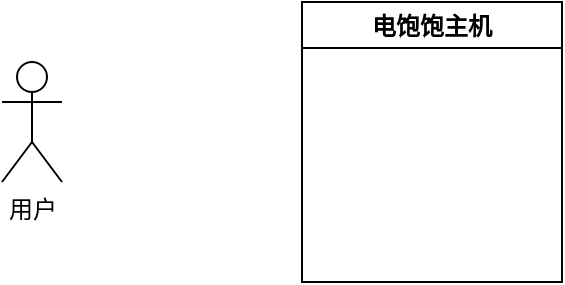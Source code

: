 <mxfile version="12.2.6" type="github" pages="1"><diagram id="E6mZis0rzN9z0cpXUbIy" name="第 1 页"><mxGraphModel dx="1666" dy="793" grid="1" gridSize="10" guides="1" tooltips="1" connect="1" arrows="1" fold="1" page="1" pageScale="1" pageWidth="3300" pageHeight="4681" math="0" shadow="0"><root><mxCell id="0"/><mxCell id="1" parent="0"/><mxCell id="1ESeGN69Pckd7pXNOVfS-1" value="用户" style="shape=umlActor;verticalLabelPosition=bottom;labelBackgroundColor=#ffffff;verticalAlign=top;html=1;outlineConnect=0;" vertex="1" parent="1"><mxGeometry x="170" y="340" width="30" height="60" as="geometry"/></mxCell><mxCell id="1ESeGN69Pckd7pXNOVfS-6" value="电饱饱主机" style="swimlane;" vertex="1" parent="1"><mxGeometry x="320" y="310" width="130" height="140" as="geometry"/></mxCell></root></mxGraphModel></diagram></mxfile>